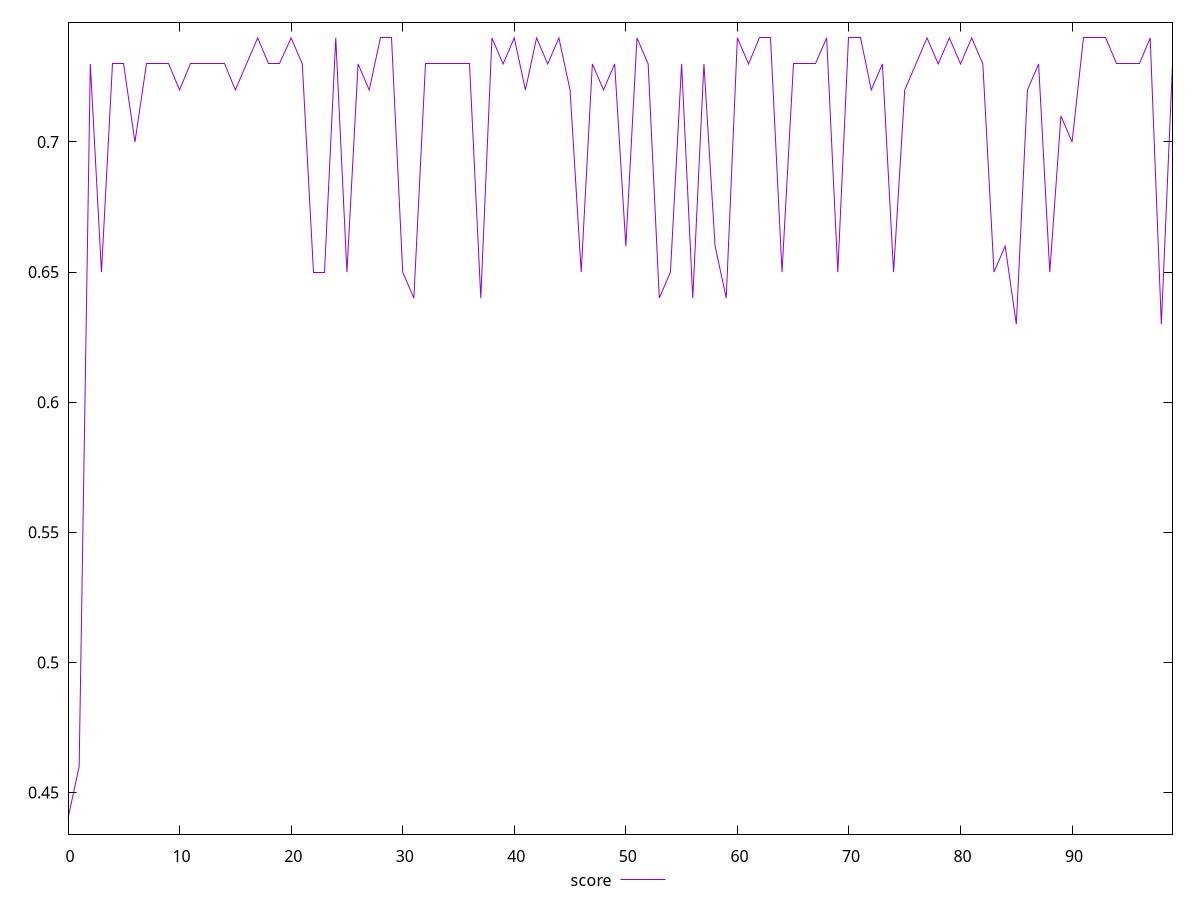 reset

$score <<EOF
0 0.44
1 0.46
2 0.73
3 0.65
4 0.73
5 0.73
6 0.7
7 0.73
8 0.73
9 0.73
10 0.72
11 0.73
12 0.73
13 0.73
14 0.73
15 0.72
16 0.73
17 0.74
18 0.73
19 0.73
20 0.74
21 0.73
22 0.65
23 0.65
24 0.74
25 0.65
26 0.73
27 0.72
28 0.74
29 0.74
30 0.65
31 0.64
32 0.73
33 0.73
34 0.73
35 0.73
36 0.73
37 0.64
38 0.74
39 0.73
40 0.74
41 0.72
42 0.74
43 0.73
44 0.74
45 0.72
46 0.65
47 0.73
48 0.72
49 0.73
50 0.66
51 0.74
52 0.73
53 0.64
54 0.65
55 0.73
56 0.64
57 0.73
58 0.66
59 0.64
60 0.74
61 0.73
62 0.74
63 0.74
64 0.65
65 0.73
66 0.73
67 0.73
68 0.74
69 0.65
70 0.74
71 0.74
72 0.72
73 0.73
74 0.65
75 0.72
76 0.73
77 0.74
78 0.73
79 0.74
80 0.73
81 0.74
82 0.73
83 0.65
84 0.66
85 0.63
86 0.72
87 0.73
88 0.65
89 0.71
90 0.7
91 0.74
92 0.74
93 0.74
94 0.73
95 0.73
96 0.73
97 0.74
98 0.63
99 0.73
EOF

set key outside below
set xrange [0:99]
set yrange [0.434:0.746]
set trange [0.434:0.746]
set terminal svg size 640, 500 enhanced background rgb 'white'
set output "report_00017_2021-02-10T15-08-03.406Z/render-blocking-resources/samples/pages+cached+noadtech+nomedia/score/values.svg"

plot $score title "score" with line

reset
